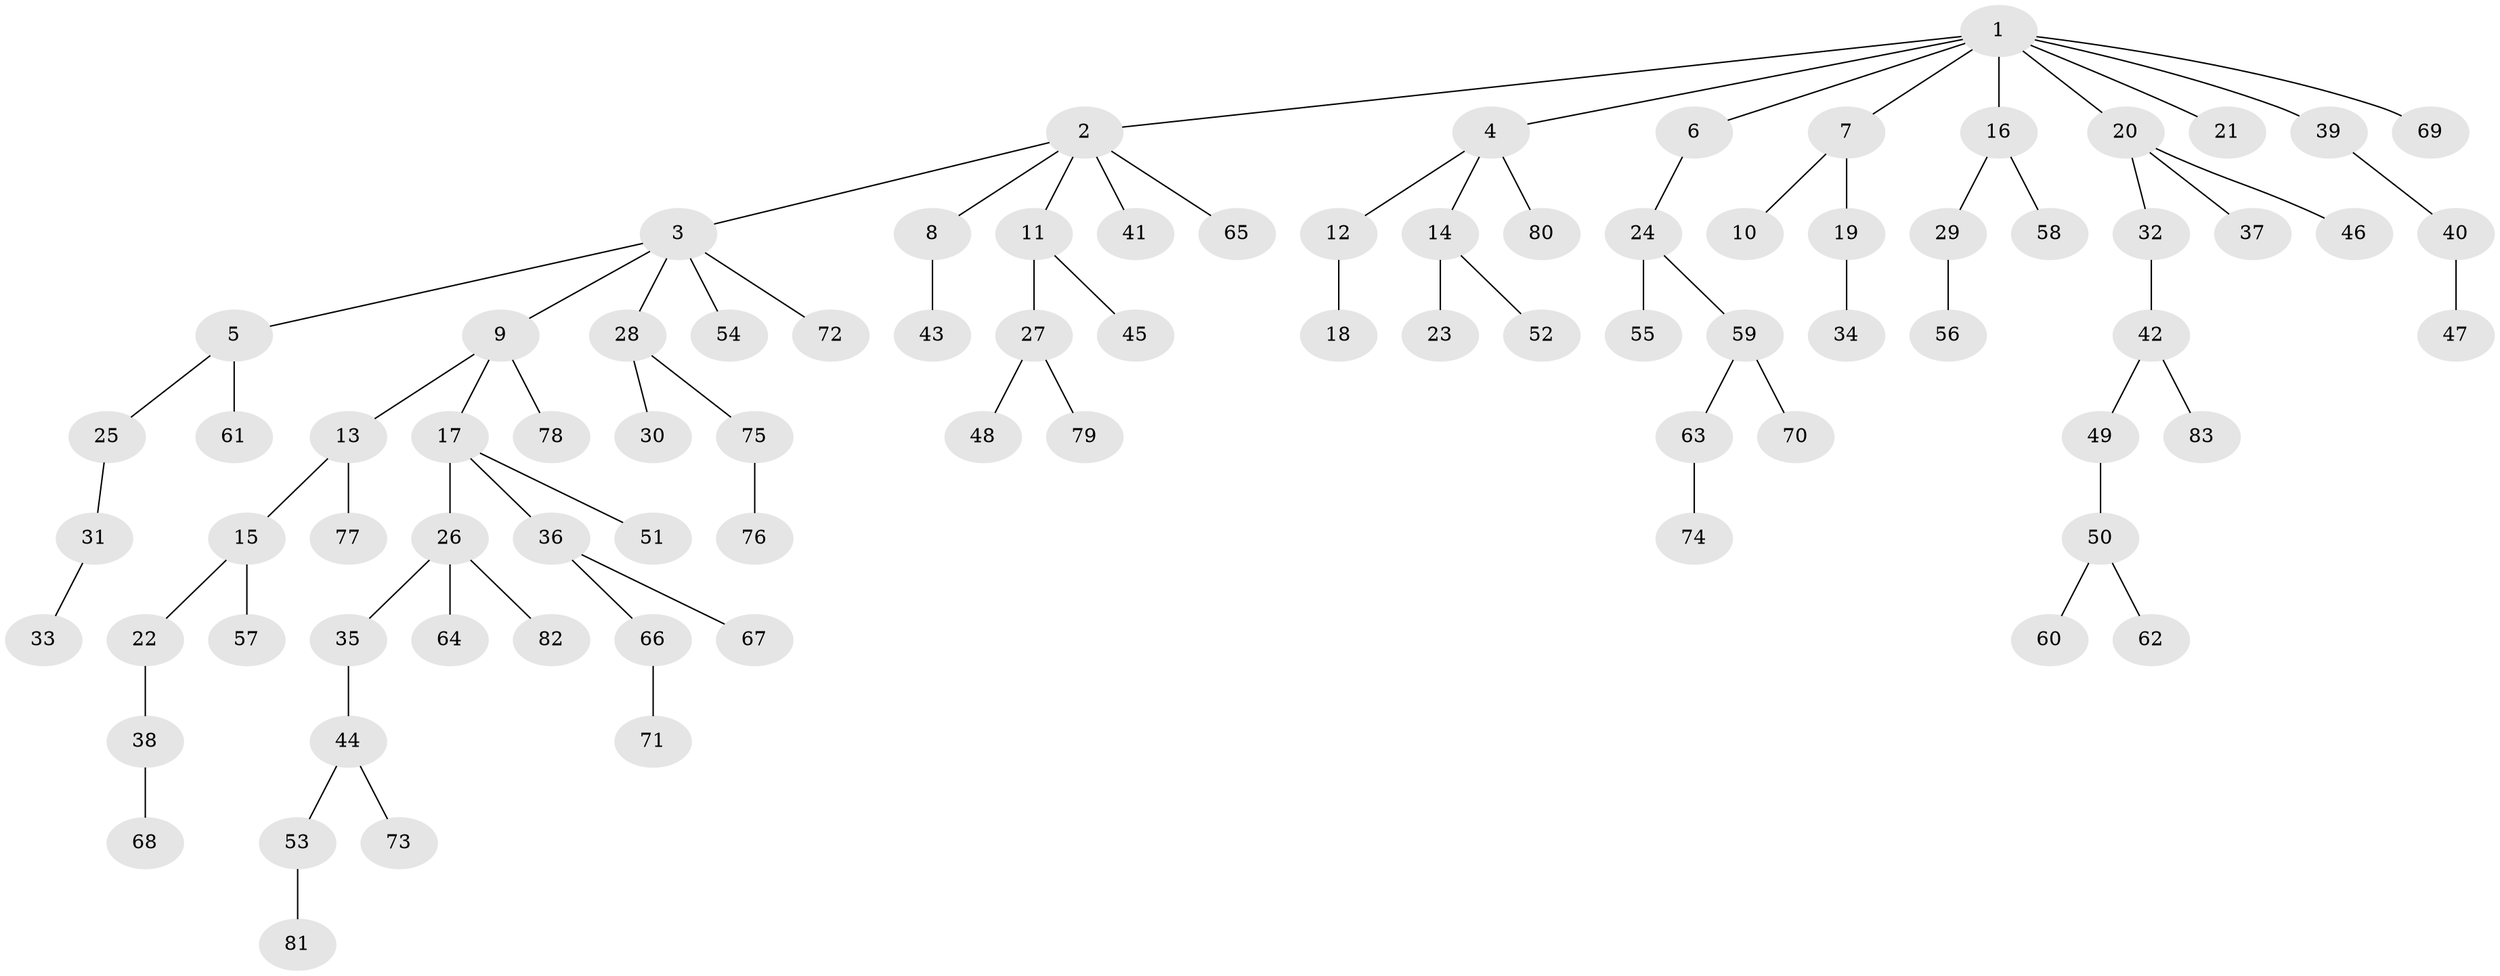 // coarse degree distribution, {13: 0.017241379310344827, 11: 0.017241379310344827, 4: 0.034482758620689655, 3: 0.10344827586206896, 2: 0.27586206896551724, 1: 0.5517241379310345}
// Generated by graph-tools (version 1.1) at 2025/19/03/04/25 18:19:25]
// undirected, 83 vertices, 82 edges
graph export_dot {
graph [start="1"]
  node [color=gray90,style=filled];
  1;
  2;
  3;
  4;
  5;
  6;
  7;
  8;
  9;
  10;
  11;
  12;
  13;
  14;
  15;
  16;
  17;
  18;
  19;
  20;
  21;
  22;
  23;
  24;
  25;
  26;
  27;
  28;
  29;
  30;
  31;
  32;
  33;
  34;
  35;
  36;
  37;
  38;
  39;
  40;
  41;
  42;
  43;
  44;
  45;
  46;
  47;
  48;
  49;
  50;
  51;
  52;
  53;
  54;
  55;
  56;
  57;
  58;
  59;
  60;
  61;
  62;
  63;
  64;
  65;
  66;
  67;
  68;
  69;
  70;
  71;
  72;
  73;
  74;
  75;
  76;
  77;
  78;
  79;
  80;
  81;
  82;
  83;
  1 -- 2;
  1 -- 4;
  1 -- 6;
  1 -- 7;
  1 -- 16;
  1 -- 20;
  1 -- 21;
  1 -- 39;
  1 -- 69;
  2 -- 3;
  2 -- 8;
  2 -- 11;
  2 -- 41;
  2 -- 65;
  3 -- 5;
  3 -- 9;
  3 -- 28;
  3 -- 54;
  3 -- 72;
  4 -- 12;
  4 -- 14;
  4 -- 80;
  5 -- 25;
  5 -- 61;
  6 -- 24;
  7 -- 10;
  7 -- 19;
  8 -- 43;
  9 -- 13;
  9 -- 17;
  9 -- 78;
  11 -- 27;
  11 -- 45;
  12 -- 18;
  13 -- 15;
  13 -- 77;
  14 -- 23;
  14 -- 52;
  15 -- 22;
  15 -- 57;
  16 -- 29;
  16 -- 58;
  17 -- 26;
  17 -- 36;
  17 -- 51;
  19 -- 34;
  20 -- 32;
  20 -- 37;
  20 -- 46;
  22 -- 38;
  24 -- 55;
  24 -- 59;
  25 -- 31;
  26 -- 35;
  26 -- 64;
  26 -- 82;
  27 -- 48;
  27 -- 79;
  28 -- 30;
  28 -- 75;
  29 -- 56;
  31 -- 33;
  32 -- 42;
  35 -- 44;
  36 -- 66;
  36 -- 67;
  38 -- 68;
  39 -- 40;
  40 -- 47;
  42 -- 49;
  42 -- 83;
  44 -- 53;
  44 -- 73;
  49 -- 50;
  50 -- 60;
  50 -- 62;
  53 -- 81;
  59 -- 63;
  59 -- 70;
  63 -- 74;
  66 -- 71;
  75 -- 76;
}
